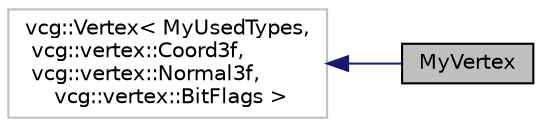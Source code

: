 digraph "MyVertex"
{
 // LATEX_PDF_SIZE
  edge [fontname="Helvetica",fontsize="10",labelfontname="Helvetica",labelfontsize="10"];
  node [fontname="Helvetica",fontsize="10",shape=record];
  rankdir="LR";
  Node1 [label="MyVertex",height=0.2,width=0.4,color="black", fillcolor="grey75", style="filled", fontcolor="black",tooltip=" "];
  Node2 -> Node1 [dir="back",color="midnightblue",fontsize="10",style="solid",fontname="Helvetica"];
  Node2 [label="vcg::Vertex\< MyUsedTypes,\l vcg::vertex::Coord3f,\l vcg::vertex::Normal3f,\l vcg::vertex::BitFlags \>",height=0.2,width=0.4,color="grey75", fillcolor="white", style="filled",tooltip=" "];
}
